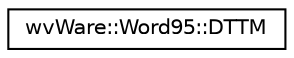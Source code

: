 digraph "类继承关系图"
{
  edge [fontname="Helvetica",fontsize="10",labelfontname="Helvetica",labelfontsize="10"];
  node [fontname="Helvetica",fontsize="10",shape=record];
  rankdir="LR";
  Node0 [label="wvWare::Word95::DTTM",height=0.2,width=0.4,color="black", fillcolor="white", style="filled",URL="$structwv_ware_1_1_word95_1_1_d_t_t_m.html"];
}
